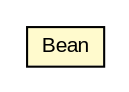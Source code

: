 #!/usr/local/bin/dot
#
# Class diagram 
# Generated by UMLGraph version R5_6-24-gf6e263 (http://www.umlgraph.org/)
#

digraph G {
	edge [fontname="arial",fontsize=10,labelfontname="arial",labelfontsize=10];
	node [fontname="arial",fontsize=10,shape=plaintext];
	nodesep=0.25;
	ranksep=0.5;
	// net.trajano.app.Bean
	c145 [label=<<table title="net.trajano.app.Bean" border="0" cellborder="1" cellspacing="0" cellpadding="2" port="p" bgcolor="lemonChiffon" href="./Bean.html">
		<tr><td><table border="0" cellspacing="0" cellpadding="1">
<tr><td align="center" balign="center"> Bean </td></tr>
		</table></td></tr>
		</table>>, URL="./Bean.html", fontname="arial", fontcolor="black", fontsize=10.0];
}

